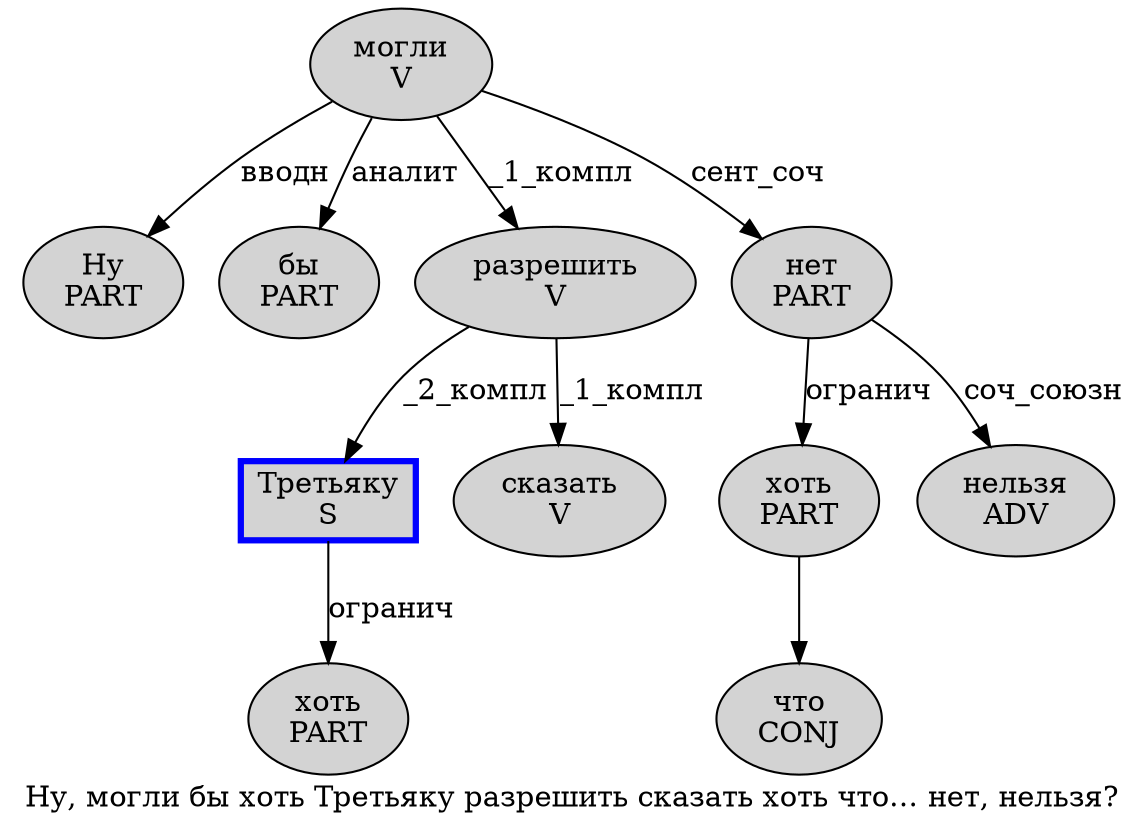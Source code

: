 digraph SENTENCE_3618 {
	graph [label="Ну, могли бы хоть Третьяку разрешить сказать хоть что… нет, нельзя?"]
	node [style=filled]
		0 [label="Ну
PART" color="" fillcolor=lightgray penwidth=1 shape=ellipse]
		2 [label="могли
V" color="" fillcolor=lightgray penwidth=1 shape=ellipse]
		3 [label="бы
PART" color="" fillcolor=lightgray penwidth=1 shape=ellipse]
		4 [label="хоть
PART" color="" fillcolor=lightgray penwidth=1 shape=ellipse]
		5 [label="Третьяку
S" color=blue fillcolor=lightgray penwidth=3 shape=box]
		6 [label="разрешить
V" color="" fillcolor=lightgray penwidth=1 shape=ellipse]
		7 [label="сказать
V" color="" fillcolor=lightgray penwidth=1 shape=ellipse]
		8 [label="хоть
PART" color="" fillcolor=lightgray penwidth=1 shape=ellipse]
		9 [label="что
CONJ" color="" fillcolor=lightgray penwidth=1 shape=ellipse]
		11 [label="нет
PART" color="" fillcolor=lightgray penwidth=1 shape=ellipse]
		13 [label="нельзя
ADV" color="" fillcolor=lightgray penwidth=1 shape=ellipse]
			8 -> 9
			2 -> 0 [label="вводн"]
			2 -> 3 [label="аналит"]
			2 -> 6 [label="_1_компл"]
			2 -> 11 [label="сент_соч"]
			11 -> 8 [label="огранич"]
			11 -> 13 [label="соч_союзн"]
			6 -> 5 [label="_2_компл"]
			6 -> 7 [label="_1_компл"]
			5 -> 4 [label="огранич"]
}